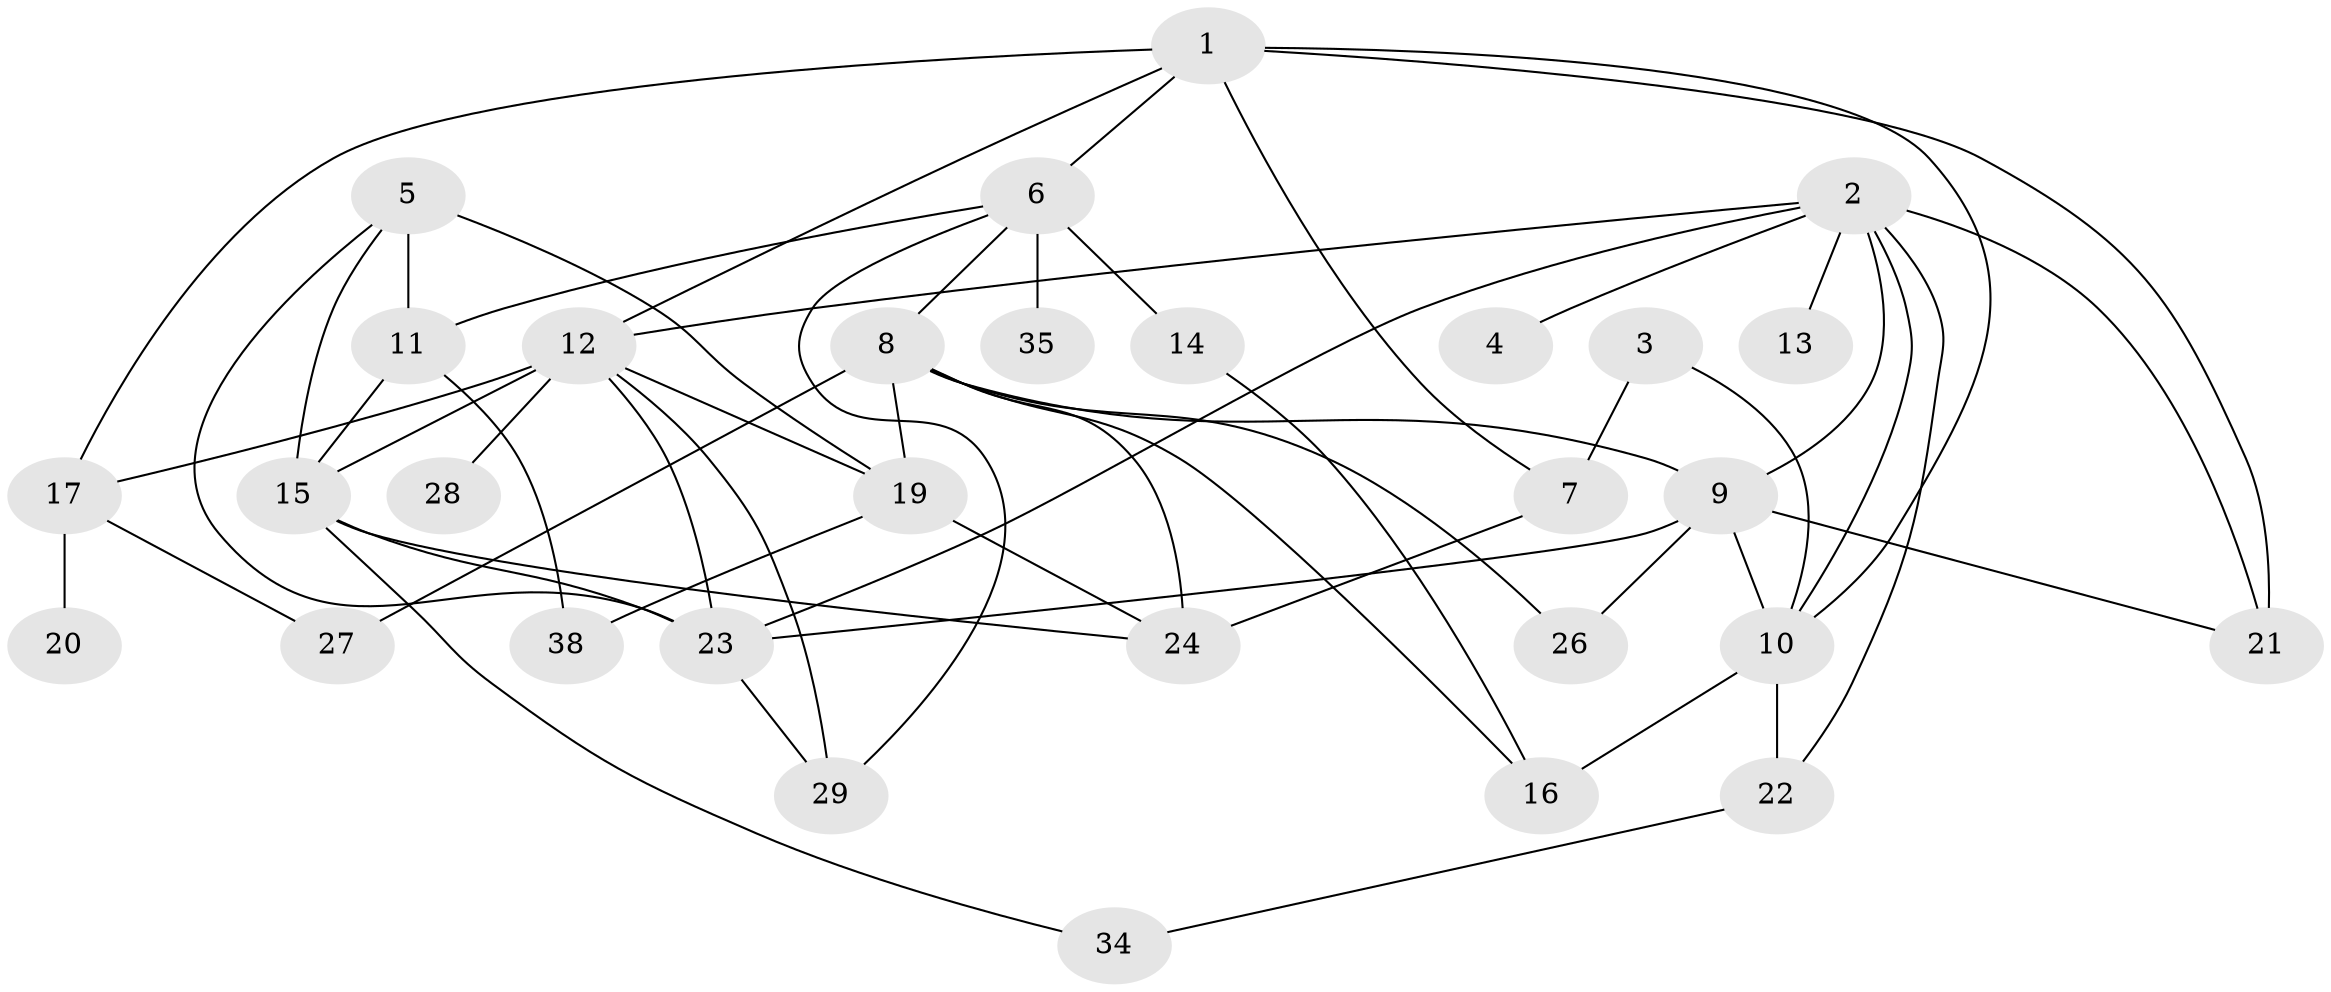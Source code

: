 // original degree distribution, {1: 0.17054263565891473, 4: 0.16279069767441862, 2: 0.3178294573643411, 3: 0.2248062015503876, 6: 0.015503875968992248, 0: 0.06976744186046512, 5: 0.031007751937984496, 7: 0.007751937984496124}
// Generated by graph-tools (version 1.1) at 2025/48/03/04/25 22:48:14]
// undirected, 30 vertices, 56 edges
graph export_dot {
  node [color=gray90,style=filled];
  1;
  2;
  3;
  4;
  5;
  6;
  7;
  8;
  9;
  10;
  11;
  12;
  13;
  14;
  15;
  16;
  17;
  19;
  20;
  21;
  22;
  23;
  24;
  26;
  27;
  28;
  29;
  34;
  35;
  38;
  1 -- 6 [weight=1.0];
  1 -- 7 [weight=1.0];
  1 -- 10 [weight=1.0];
  1 -- 12 [weight=2.0];
  1 -- 17 [weight=1.0];
  1 -- 21 [weight=2.0];
  2 -- 4 [weight=1.0];
  2 -- 9 [weight=1.0];
  2 -- 10 [weight=1.0];
  2 -- 12 [weight=1.0];
  2 -- 13 [weight=1.0];
  2 -- 21 [weight=1.0];
  2 -- 22 [weight=1.0];
  2 -- 23 [weight=1.0];
  3 -- 7 [weight=2.0];
  3 -- 10 [weight=1.0];
  5 -- 11 [weight=2.0];
  5 -- 15 [weight=1.0];
  5 -- 19 [weight=1.0];
  5 -- 23 [weight=1.0];
  6 -- 8 [weight=1.0];
  6 -- 11 [weight=1.0];
  6 -- 14 [weight=2.0];
  6 -- 29 [weight=1.0];
  6 -- 35 [weight=1.0];
  7 -- 24 [weight=1.0];
  8 -- 9 [weight=1.0];
  8 -- 16 [weight=1.0];
  8 -- 19 [weight=1.0];
  8 -- 24 [weight=2.0];
  8 -- 26 [weight=1.0];
  8 -- 27 [weight=2.0];
  9 -- 10 [weight=1.0];
  9 -- 21 [weight=1.0];
  9 -- 23 [weight=1.0];
  9 -- 26 [weight=1.0];
  10 -- 16 [weight=2.0];
  10 -- 22 [weight=1.0];
  11 -- 15 [weight=2.0];
  11 -- 38 [weight=1.0];
  12 -- 15 [weight=1.0];
  12 -- 17 [weight=1.0];
  12 -- 19 [weight=3.0];
  12 -- 23 [weight=1.0];
  12 -- 28 [weight=1.0];
  12 -- 29 [weight=1.0];
  14 -- 16 [weight=1.0];
  15 -- 23 [weight=1.0];
  15 -- 24 [weight=2.0];
  15 -- 34 [weight=1.0];
  17 -- 20 [weight=1.0];
  17 -- 27 [weight=1.0];
  19 -- 24 [weight=1.0];
  19 -- 38 [weight=1.0];
  22 -- 34 [weight=1.0];
  23 -- 29 [weight=1.0];
}

